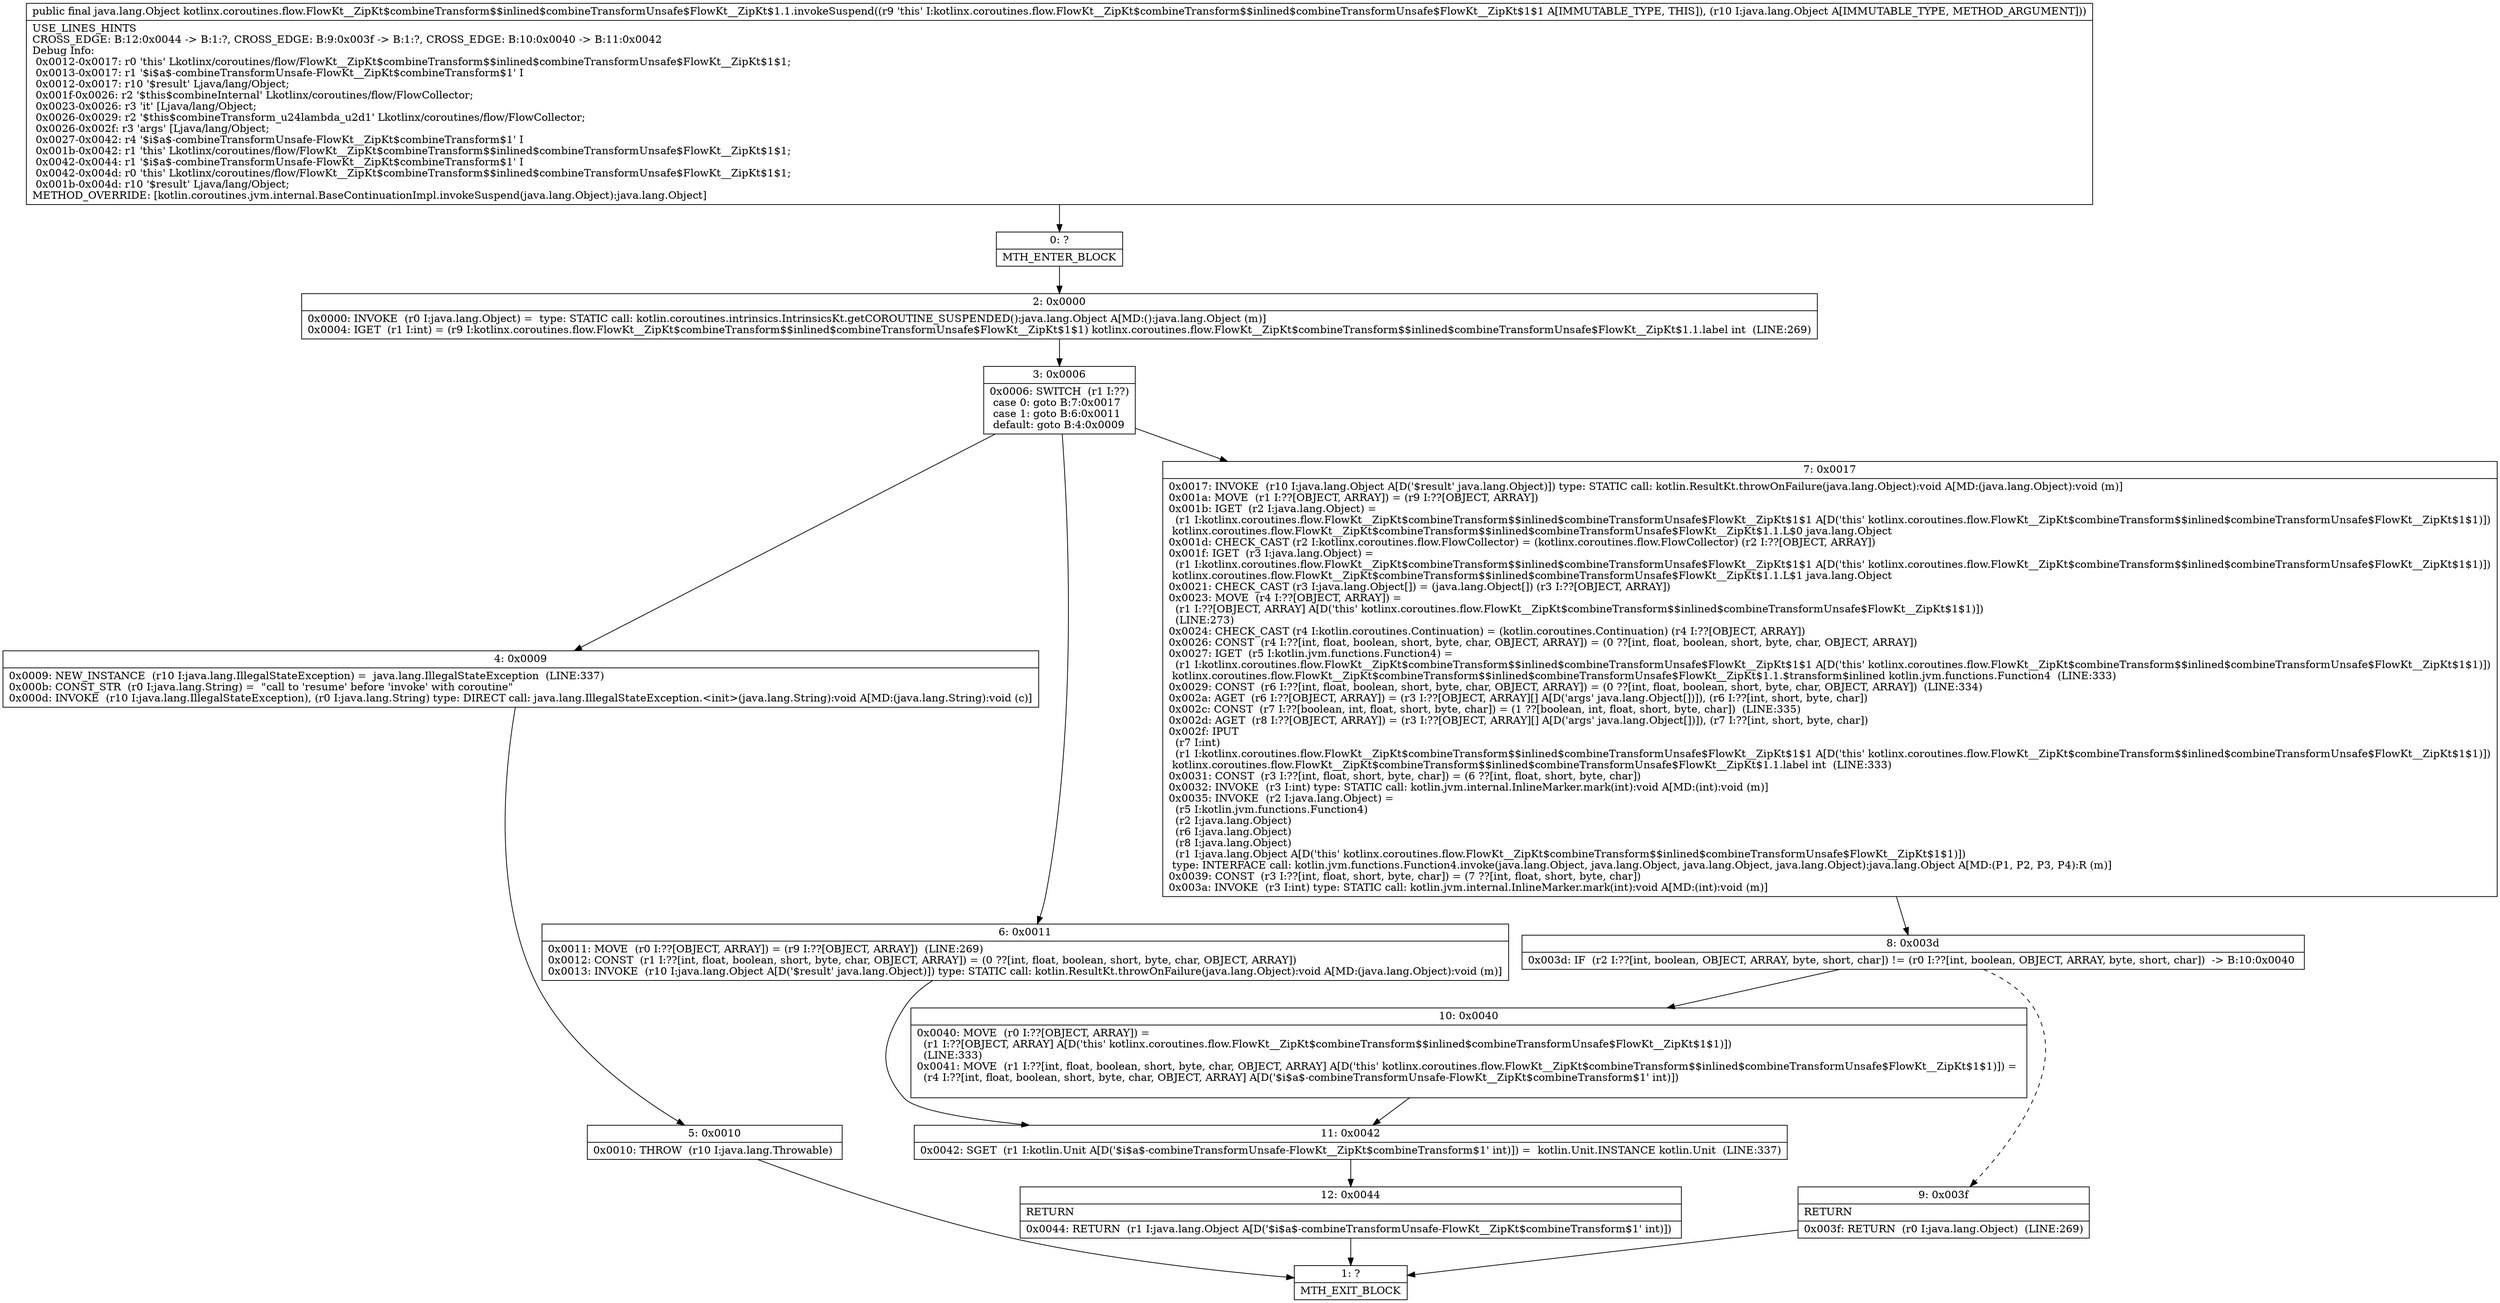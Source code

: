 digraph "CFG forkotlinx.coroutines.flow.FlowKt__ZipKt$combineTransform$$inlined$combineTransformUnsafe$FlowKt__ZipKt$1.1.invokeSuspend(Ljava\/lang\/Object;)Ljava\/lang\/Object;" {
Node_0 [shape=record,label="{0\:\ ?|MTH_ENTER_BLOCK\l}"];
Node_2 [shape=record,label="{2\:\ 0x0000|0x0000: INVOKE  (r0 I:java.lang.Object) =  type: STATIC call: kotlin.coroutines.intrinsics.IntrinsicsKt.getCOROUTINE_SUSPENDED():java.lang.Object A[MD:():java.lang.Object (m)]\l0x0004: IGET  (r1 I:int) = (r9 I:kotlinx.coroutines.flow.FlowKt__ZipKt$combineTransform$$inlined$combineTransformUnsafe$FlowKt__ZipKt$1$1) kotlinx.coroutines.flow.FlowKt__ZipKt$combineTransform$$inlined$combineTransformUnsafe$FlowKt__ZipKt$1.1.label int  (LINE:269)\l}"];
Node_3 [shape=record,label="{3\:\ 0x0006|0x0006: SWITCH  (r1 I:??)\l case 0: goto B:7:0x0017\l case 1: goto B:6:0x0011\l default: goto B:4:0x0009 \l}"];
Node_4 [shape=record,label="{4\:\ 0x0009|0x0009: NEW_INSTANCE  (r10 I:java.lang.IllegalStateException) =  java.lang.IllegalStateException  (LINE:337)\l0x000b: CONST_STR  (r0 I:java.lang.String) =  \"call to 'resume' before 'invoke' with coroutine\" \l0x000d: INVOKE  (r10 I:java.lang.IllegalStateException), (r0 I:java.lang.String) type: DIRECT call: java.lang.IllegalStateException.\<init\>(java.lang.String):void A[MD:(java.lang.String):void (c)]\l}"];
Node_5 [shape=record,label="{5\:\ 0x0010|0x0010: THROW  (r10 I:java.lang.Throwable) \l}"];
Node_1 [shape=record,label="{1\:\ ?|MTH_EXIT_BLOCK\l}"];
Node_6 [shape=record,label="{6\:\ 0x0011|0x0011: MOVE  (r0 I:??[OBJECT, ARRAY]) = (r9 I:??[OBJECT, ARRAY])  (LINE:269)\l0x0012: CONST  (r1 I:??[int, float, boolean, short, byte, char, OBJECT, ARRAY]) = (0 ??[int, float, boolean, short, byte, char, OBJECT, ARRAY]) \l0x0013: INVOKE  (r10 I:java.lang.Object A[D('$result' java.lang.Object)]) type: STATIC call: kotlin.ResultKt.throwOnFailure(java.lang.Object):void A[MD:(java.lang.Object):void (m)]\l}"];
Node_11 [shape=record,label="{11\:\ 0x0042|0x0042: SGET  (r1 I:kotlin.Unit A[D('$i$a$\-combineTransformUnsafe\-FlowKt__ZipKt$combineTransform$1' int)]) =  kotlin.Unit.INSTANCE kotlin.Unit  (LINE:337)\l}"];
Node_12 [shape=record,label="{12\:\ 0x0044|RETURN\l|0x0044: RETURN  (r1 I:java.lang.Object A[D('$i$a$\-combineTransformUnsafe\-FlowKt__ZipKt$combineTransform$1' int)]) \l}"];
Node_7 [shape=record,label="{7\:\ 0x0017|0x0017: INVOKE  (r10 I:java.lang.Object A[D('$result' java.lang.Object)]) type: STATIC call: kotlin.ResultKt.throwOnFailure(java.lang.Object):void A[MD:(java.lang.Object):void (m)]\l0x001a: MOVE  (r1 I:??[OBJECT, ARRAY]) = (r9 I:??[OBJECT, ARRAY]) \l0x001b: IGET  (r2 I:java.lang.Object) = \l  (r1 I:kotlinx.coroutines.flow.FlowKt__ZipKt$combineTransform$$inlined$combineTransformUnsafe$FlowKt__ZipKt$1$1 A[D('this' kotlinx.coroutines.flow.FlowKt__ZipKt$combineTransform$$inlined$combineTransformUnsafe$FlowKt__ZipKt$1$1)])\l kotlinx.coroutines.flow.FlowKt__ZipKt$combineTransform$$inlined$combineTransformUnsafe$FlowKt__ZipKt$1.1.L$0 java.lang.Object \l0x001d: CHECK_CAST (r2 I:kotlinx.coroutines.flow.FlowCollector) = (kotlinx.coroutines.flow.FlowCollector) (r2 I:??[OBJECT, ARRAY]) \l0x001f: IGET  (r3 I:java.lang.Object) = \l  (r1 I:kotlinx.coroutines.flow.FlowKt__ZipKt$combineTransform$$inlined$combineTransformUnsafe$FlowKt__ZipKt$1$1 A[D('this' kotlinx.coroutines.flow.FlowKt__ZipKt$combineTransform$$inlined$combineTransformUnsafe$FlowKt__ZipKt$1$1)])\l kotlinx.coroutines.flow.FlowKt__ZipKt$combineTransform$$inlined$combineTransformUnsafe$FlowKt__ZipKt$1.1.L$1 java.lang.Object \l0x0021: CHECK_CAST (r3 I:java.lang.Object[]) = (java.lang.Object[]) (r3 I:??[OBJECT, ARRAY]) \l0x0023: MOVE  (r4 I:??[OBJECT, ARRAY]) = \l  (r1 I:??[OBJECT, ARRAY] A[D('this' kotlinx.coroutines.flow.FlowKt__ZipKt$combineTransform$$inlined$combineTransformUnsafe$FlowKt__ZipKt$1$1)])\l  (LINE:273)\l0x0024: CHECK_CAST (r4 I:kotlin.coroutines.Continuation) = (kotlin.coroutines.Continuation) (r4 I:??[OBJECT, ARRAY]) \l0x0026: CONST  (r4 I:??[int, float, boolean, short, byte, char, OBJECT, ARRAY]) = (0 ??[int, float, boolean, short, byte, char, OBJECT, ARRAY]) \l0x0027: IGET  (r5 I:kotlin.jvm.functions.Function4) = \l  (r1 I:kotlinx.coroutines.flow.FlowKt__ZipKt$combineTransform$$inlined$combineTransformUnsafe$FlowKt__ZipKt$1$1 A[D('this' kotlinx.coroutines.flow.FlowKt__ZipKt$combineTransform$$inlined$combineTransformUnsafe$FlowKt__ZipKt$1$1)])\l kotlinx.coroutines.flow.FlowKt__ZipKt$combineTransform$$inlined$combineTransformUnsafe$FlowKt__ZipKt$1.1.$transform$inlined kotlin.jvm.functions.Function4  (LINE:333)\l0x0029: CONST  (r6 I:??[int, float, boolean, short, byte, char, OBJECT, ARRAY]) = (0 ??[int, float, boolean, short, byte, char, OBJECT, ARRAY])  (LINE:334)\l0x002a: AGET  (r6 I:??[OBJECT, ARRAY]) = (r3 I:??[OBJECT, ARRAY][] A[D('args' java.lang.Object[])]), (r6 I:??[int, short, byte, char]) \l0x002c: CONST  (r7 I:??[boolean, int, float, short, byte, char]) = (1 ??[boolean, int, float, short, byte, char])  (LINE:335)\l0x002d: AGET  (r8 I:??[OBJECT, ARRAY]) = (r3 I:??[OBJECT, ARRAY][] A[D('args' java.lang.Object[])]), (r7 I:??[int, short, byte, char]) \l0x002f: IPUT  \l  (r7 I:int)\l  (r1 I:kotlinx.coroutines.flow.FlowKt__ZipKt$combineTransform$$inlined$combineTransformUnsafe$FlowKt__ZipKt$1$1 A[D('this' kotlinx.coroutines.flow.FlowKt__ZipKt$combineTransform$$inlined$combineTransformUnsafe$FlowKt__ZipKt$1$1)])\l kotlinx.coroutines.flow.FlowKt__ZipKt$combineTransform$$inlined$combineTransformUnsafe$FlowKt__ZipKt$1.1.label int  (LINE:333)\l0x0031: CONST  (r3 I:??[int, float, short, byte, char]) = (6 ??[int, float, short, byte, char]) \l0x0032: INVOKE  (r3 I:int) type: STATIC call: kotlin.jvm.internal.InlineMarker.mark(int):void A[MD:(int):void (m)]\l0x0035: INVOKE  (r2 I:java.lang.Object) = \l  (r5 I:kotlin.jvm.functions.Function4)\l  (r2 I:java.lang.Object)\l  (r6 I:java.lang.Object)\l  (r8 I:java.lang.Object)\l  (r1 I:java.lang.Object A[D('this' kotlinx.coroutines.flow.FlowKt__ZipKt$combineTransform$$inlined$combineTransformUnsafe$FlowKt__ZipKt$1$1)])\l type: INTERFACE call: kotlin.jvm.functions.Function4.invoke(java.lang.Object, java.lang.Object, java.lang.Object, java.lang.Object):java.lang.Object A[MD:(P1, P2, P3, P4):R (m)]\l0x0039: CONST  (r3 I:??[int, float, short, byte, char]) = (7 ??[int, float, short, byte, char]) \l0x003a: INVOKE  (r3 I:int) type: STATIC call: kotlin.jvm.internal.InlineMarker.mark(int):void A[MD:(int):void (m)]\l}"];
Node_8 [shape=record,label="{8\:\ 0x003d|0x003d: IF  (r2 I:??[int, boolean, OBJECT, ARRAY, byte, short, char]) != (r0 I:??[int, boolean, OBJECT, ARRAY, byte, short, char])  \-\> B:10:0x0040 \l}"];
Node_9 [shape=record,label="{9\:\ 0x003f|RETURN\l|0x003f: RETURN  (r0 I:java.lang.Object)  (LINE:269)\l}"];
Node_10 [shape=record,label="{10\:\ 0x0040|0x0040: MOVE  (r0 I:??[OBJECT, ARRAY]) = \l  (r1 I:??[OBJECT, ARRAY] A[D('this' kotlinx.coroutines.flow.FlowKt__ZipKt$combineTransform$$inlined$combineTransformUnsafe$FlowKt__ZipKt$1$1)])\l  (LINE:333)\l0x0041: MOVE  (r1 I:??[int, float, boolean, short, byte, char, OBJECT, ARRAY] A[D('this' kotlinx.coroutines.flow.FlowKt__ZipKt$combineTransform$$inlined$combineTransformUnsafe$FlowKt__ZipKt$1$1)]) = \l  (r4 I:??[int, float, boolean, short, byte, char, OBJECT, ARRAY] A[D('$i$a$\-combineTransformUnsafe\-FlowKt__ZipKt$combineTransform$1' int)])\l \l}"];
MethodNode[shape=record,label="{public final java.lang.Object kotlinx.coroutines.flow.FlowKt__ZipKt$combineTransform$$inlined$combineTransformUnsafe$FlowKt__ZipKt$1.1.invokeSuspend((r9 'this' I:kotlinx.coroutines.flow.FlowKt__ZipKt$combineTransform$$inlined$combineTransformUnsafe$FlowKt__ZipKt$1$1 A[IMMUTABLE_TYPE, THIS]), (r10 I:java.lang.Object A[IMMUTABLE_TYPE, METHOD_ARGUMENT]))  | USE_LINES_HINTS\lCROSS_EDGE: B:12:0x0044 \-\> B:1:?, CROSS_EDGE: B:9:0x003f \-\> B:1:?, CROSS_EDGE: B:10:0x0040 \-\> B:11:0x0042\lDebug Info:\l  0x0012\-0x0017: r0 'this' Lkotlinx\/coroutines\/flow\/FlowKt__ZipKt$combineTransform$$inlined$combineTransformUnsafe$FlowKt__ZipKt$1$1;\l  0x0013\-0x0017: r1 '$i$a$\-combineTransformUnsafe\-FlowKt__ZipKt$combineTransform$1' I\l  0x0012\-0x0017: r10 '$result' Ljava\/lang\/Object;\l  0x001f\-0x0026: r2 '$this$combineInternal' Lkotlinx\/coroutines\/flow\/FlowCollector;\l  0x0023\-0x0026: r3 'it' [Ljava\/lang\/Object;\l  0x0026\-0x0029: r2 '$this$combineTransform_u24lambda_u2d1' Lkotlinx\/coroutines\/flow\/FlowCollector;\l  0x0026\-0x002f: r3 'args' [Ljava\/lang\/Object;\l  0x0027\-0x0042: r4 '$i$a$\-combineTransformUnsafe\-FlowKt__ZipKt$combineTransform$1' I\l  0x001b\-0x0042: r1 'this' Lkotlinx\/coroutines\/flow\/FlowKt__ZipKt$combineTransform$$inlined$combineTransformUnsafe$FlowKt__ZipKt$1$1;\l  0x0042\-0x0044: r1 '$i$a$\-combineTransformUnsafe\-FlowKt__ZipKt$combineTransform$1' I\l  0x0042\-0x004d: r0 'this' Lkotlinx\/coroutines\/flow\/FlowKt__ZipKt$combineTransform$$inlined$combineTransformUnsafe$FlowKt__ZipKt$1$1;\l  0x001b\-0x004d: r10 '$result' Ljava\/lang\/Object;\lMETHOD_OVERRIDE: [kotlin.coroutines.jvm.internal.BaseContinuationImpl.invokeSuspend(java.lang.Object):java.lang.Object]\l}"];
MethodNode -> Node_0;Node_0 -> Node_2;
Node_2 -> Node_3;
Node_3 -> Node_4;
Node_3 -> Node_6;
Node_3 -> Node_7;
Node_4 -> Node_5;
Node_5 -> Node_1;
Node_6 -> Node_11;
Node_11 -> Node_12;
Node_12 -> Node_1;
Node_7 -> Node_8;
Node_8 -> Node_9[style=dashed];
Node_8 -> Node_10;
Node_9 -> Node_1;
Node_10 -> Node_11;
}

